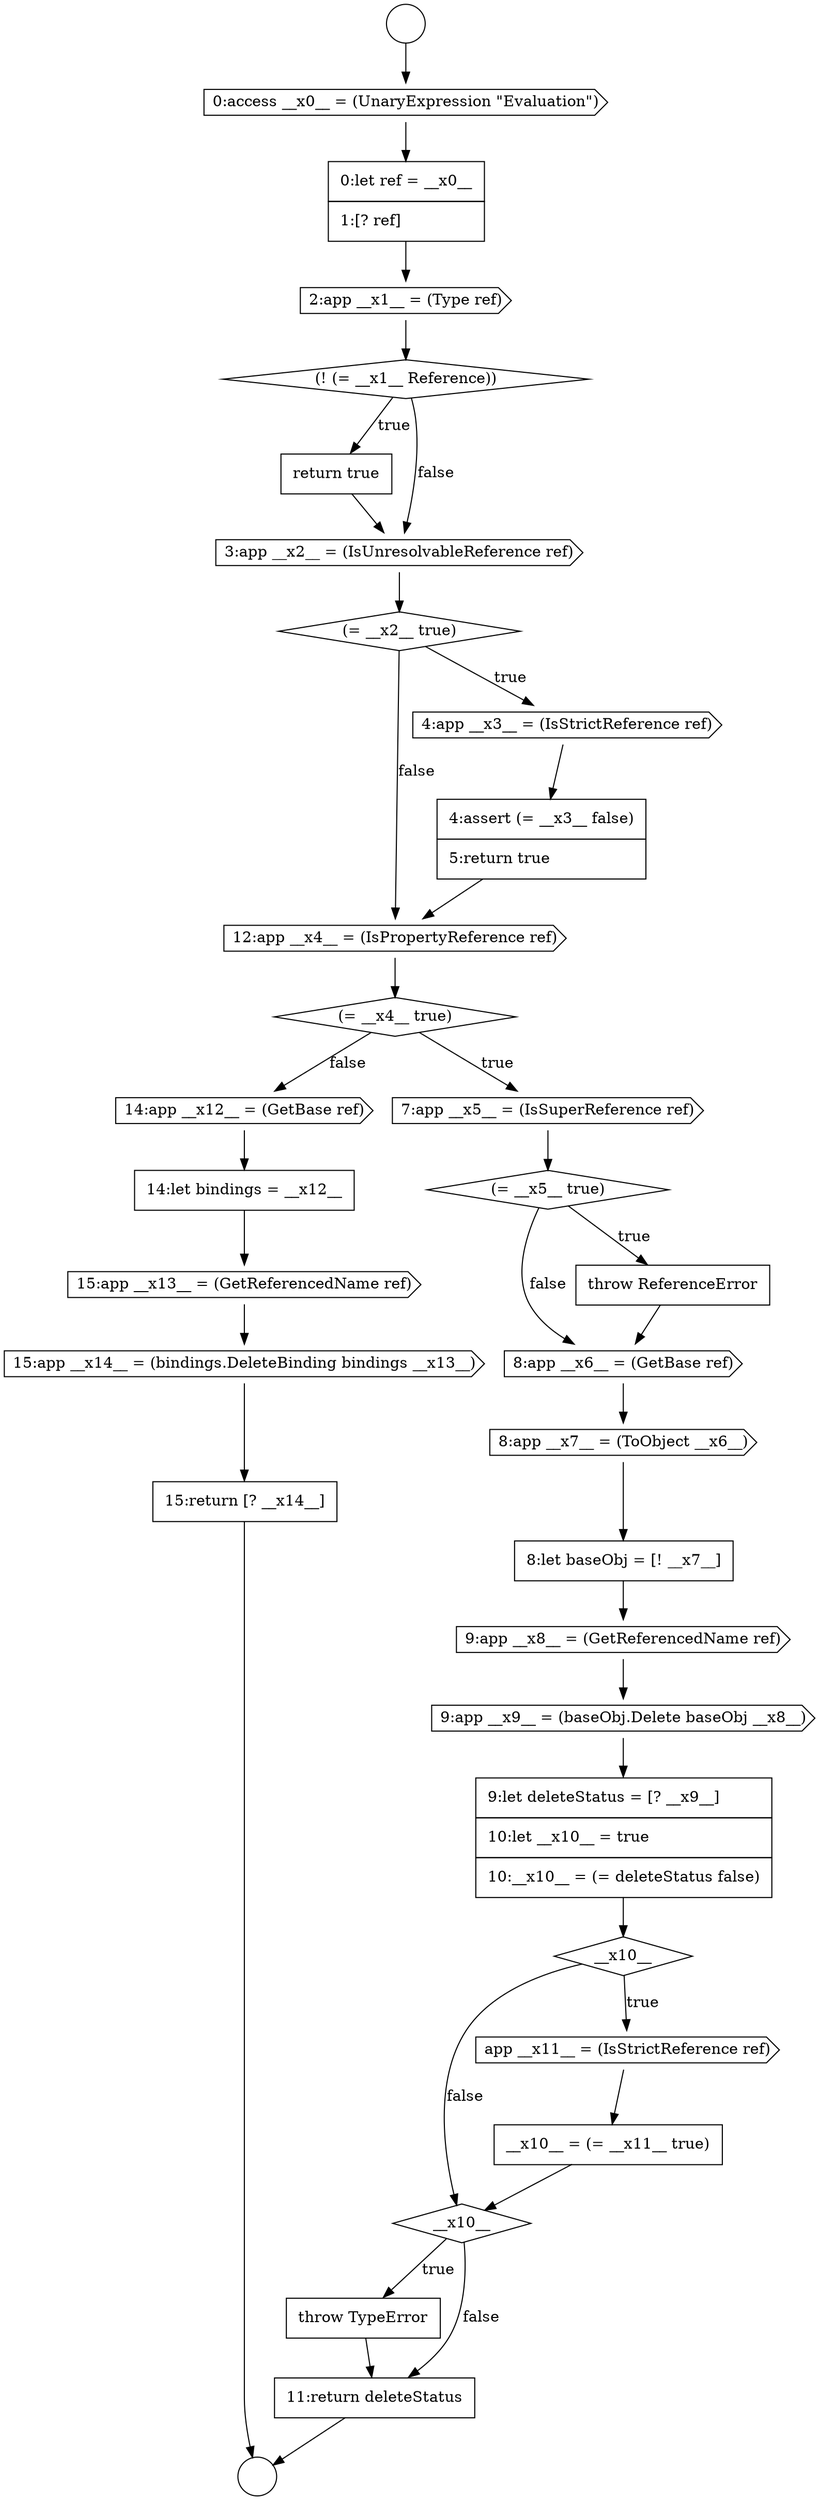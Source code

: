 digraph {
  node5088 [shape=diamond, label=<<font color="black">__x10__</font>> color="black" fillcolor="white" style=filled]
  node5069 [shape=none, margin=0, label=<<font color="black">
    <table border="0" cellborder="1" cellspacing="0" cellpadding="10">
      <tr><td align="left">0:let ref = __x0__</td></tr>
      <tr><td align="left">1:[? ref]</td></tr>
    </table>
  </font>> color="black" fillcolor="white" style=filled]
  node5084 [shape=none, margin=0, label=<<font color="black">
    <table border="0" cellborder="1" cellspacing="0" cellpadding="10">
      <tr><td align="left">8:let baseObj = [! __x7__]</td></tr>
    </table>
  </font>> color="black" fillcolor="white" style=filled]
  node5096 [shape=cds, label=<<font color="black">15:app __x13__ = (GetReferencedName ref)</font>> color="black" fillcolor="white" style=filled]
  node5070 [shape=cds, label=<<font color="black">2:app __x1__ = (Type ref)</font>> color="black" fillcolor="white" style=filled]
  node5085 [shape=cds, label=<<font color="black">9:app __x8__ = (GetReferencedName ref)</font>> color="black" fillcolor="white" style=filled]
  node5066 [shape=circle label=" " color="black" fillcolor="white" style=filled]
  node5090 [shape=none, margin=0, label=<<font color="black">
    <table border="0" cellborder="1" cellspacing="0" cellpadding="10">
      <tr><td align="left">__x10__ = (= __x11__ true)</td></tr>
    </table>
  </font>> color="black" fillcolor="white" style=filled]
  node5095 [shape=none, margin=0, label=<<font color="black">
    <table border="0" cellborder="1" cellspacing="0" cellpadding="10">
      <tr><td align="left">14:let bindings = __x12__</td></tr>
    </table>
  </font>> color="black" fillcolor="white" style=filled]
  node5086 [shape=cds, label=<<font color="black">9:app __x9__ = (baseObj.Delete baseObj __x8__)</font>> color="black" fillcolor="white" style=filled]
  node5082 [shape=cds, label=<<font color="black">8:app __x6__ = (GetBase ref)</font>> color="black" fillcolor="white" style=filled]
  node5083 [shape=cds, label=<<font color="black">8:app __x7__ = (ToObject __x6__)</font>> color="black" fillcolor="white" style=filled]
  node5068 [shape=cds, label=<<font color="black">0:access __x0__ = (UnaryExpression &quot;Evaluation&quot;)</font>> color="black" fillcolor="white" style=filled]
  node5087 [shape=none, margin=0, label=<<font color="black">
    <table border="0" cellborder="1" cellspacing="0" cellpadding="10">
      <tr><td align="left">9:let deleteStatus = [? __x9__]</td></tr>
      <tr><td align="left">10:let __x10__ = true</td></tr>
      <tr><td align="left">10:__x10__ = (= deleteStatus false)</td></tr>
    </table>
  </font>> color="black" fillcolor="white" style=filled]
  node5072 [shape=none, margin=0, label=<<font color="black">
    <table border="0" cellborder="1" cellspacing="0" cellpadding="10">
      <tr><td align="left">return true</td></tr>
    </table>
  </font>> color="black" fillcolor="white" style=filled]
  node5078 [shape=diamond, label=<<font color="black">(= __x4__ true)</font>> color="black" fillcolor="white" style=filled]
  node5092 [shape=none, margin=0, label=<<font color="black">
    <table border="0" cellborder="1" cellspacing="0" cellpadding="10">
      <tr><td align="left">throw TypeError</td></tr>
    </table>
  </font>> color="black" fillcolor="white" style=filled]
  node5073 [shape=cds, label=<<font color="black">3:app __x2__ = (IsUnresolvableReference ref)</font>> color="black" fillcolor="white" style=filled]
  node5076 [shape=none, margin=0, label=<<font color="black">
    <table border="0" cellborder="1" cellspacing="0" cellpadding="10">
      <tr><td align="left">4:assert (= __x3__ false)</td></tr>
      <tr><td align="left">5:return true</td></tr>
    </table>
  </font>> color="black" fillcolor="white" style=filled]
  node5091 [shape=diamond, label=<<font color="black">__x10__</font>> color="black" fillcolor="white" style=filled]
  node5077 [shape=cds, label=<<font color="black">12:app __x4__ = (IsPropertyReference ref)</font>> color="black" fillcolor="white" style=filled]
  node5098 [shape=none, margin=0, label=<<font color="black">
    <table border="0" cellborder="1" cellspacing="0" cellpadding="10">
      <tr><td align="left">15:return [? __x14__]</td></tr>
    </table>
  </font>> color="black" fillcolor="white" style=filled]
  node5081 [shape=none, margin=0, label=<<font color="black">
    <table border="0" cellborder="1" cellspacing="0" cellpadding="10">
      <tr><td align="left">throw ReferenceError</td></tr>
    </table>
  </font>> color="black" fillcolor="white" style=filled]
  node5075 [shape=cds, label=<<font color="black">4:app __x3__ = (IsStrictReference ref)</font>> color="black" fillcolor="white" style=filled]
  node5080 [shape=diamond, label=<<font color="black">(= __x5__ true)</font>> color="black" fillcolor="white" style=filled]
  node5067 [shape=circle label=" " color="black" fillcolor="white" style=filled]
  node5097 [shape=cds, label=<<font color="black">15:app __x14__ = (bindings.DeleteBinding bindings __x13__)</font>> color="black" fillcolor="white" style=filled]
  node5071 [shape=diamond, label=<<font color="black">(! (= __x1__ Reference))</font>> color="black" fillcolor="white" style=filled]
  node5093 [shape=none, margin=0, label=<<font color="black">
    <table border="0" cellborder="1" cellspacing="0" cellpadding="10">
      <tr><td align="left">11:return deleteStatus</td></tr>
    </table>
  </font>> color="black" fillcolor="white" style=filled]
  node5094 [shape=cds, label=<<font color="black">14:app __x12__ = (GetBase ref)</font>> color="black" fillcolor="white" style=filled]
  node5089 [shape=cds, label=<<font color="black">app __x11__ = (IsStrictReference ref)</font>> color="black" fillcolor="white" style=filled]
  node5074 [shape=diamond, label=<<font color="black">(= __x2__ true)</font>> color="black" fillcolor="white" style=filled]
  node5079 [shape=cds, label=<<font color="black">7:app __x5__ = (IsSuperReference ref)</font>> color="black" fillcolor="white" style=filled]
  node5066 -> node5068 [ color="black"]
  node5087 -> node5088 [ color="black"]
  node5075 -> node5076 [ color="black"]
  node5068 -> node5069 [ color="black"]
  node5091 -> node5092 [label=<<font color="black">true</font>> color="black"]
  node5091 -> node5093 [label=<<font color="black">false</font>> color="black"]
  node5082 -> node5083 [ color="black"]
  node5072 -> node5073 [ color="black"]
  node5089 -> node5090 [ color="black"]
  node5076 -> node5077 [ color="black"]
  node5073 -> node5074 [ color="black"]
  node5083 -> node5084 [ color="black"]
  node5077 -> node5078 [ color="black"]
  node5078 -> node5079 [label=<<font color="black">true</font>> color="black"]
  node5078 -> node5094 [label=<<font color="black">false</font>> color="black"]
  node5069 -> node5070 [ color="black"]
  node5090 -> node5091 [ color="black"]
  node5081 -> node5082 [ color="black"]
  node5088 -> node5089 [label=<<font color="black">true</font>> color="black"]
  node5088 -> node5091 [label=<<font color="black">false</font>> color="black"]
  node5074 -> node5075 [label=<<font color="black">true</font>> color="black"]
  node5074 -> node5077 [label=<<font color="black">false</font>> color="black"]
  node5097 -> node5098 [ color="black"]
  node5079 -> node5080 [ color="black"]
  node5080 -> node5081 [label=<<font color="black">true</font>> color="black"]
  node5080 -> node5082 [label=<<font color="black">false</font>> color="black"]
  node5092 -> node5093 [ color="black"]
  node5096 -> node5097 [ color="black"]
  node5094 -> node5095 [ color="black"]
  node5098 -> node5067 [ color="black"]
  node5086 -> node5087 [ color="black"]
  node5084 -> node5085 [ color="black"]
  node5093 -> node5067 [ color="black"]
  node5095 -> node5096 [ color="black"]
  node5070 -> node5071 [ color="black"]
  node5085 -> node5086 [ color="black"]
  node5071 -> node5072 [label=<<font color="black">true</font>> color="black"]
  node5071 -> node5073 [label=<<font color="black">false</font>> color="black"]
}
